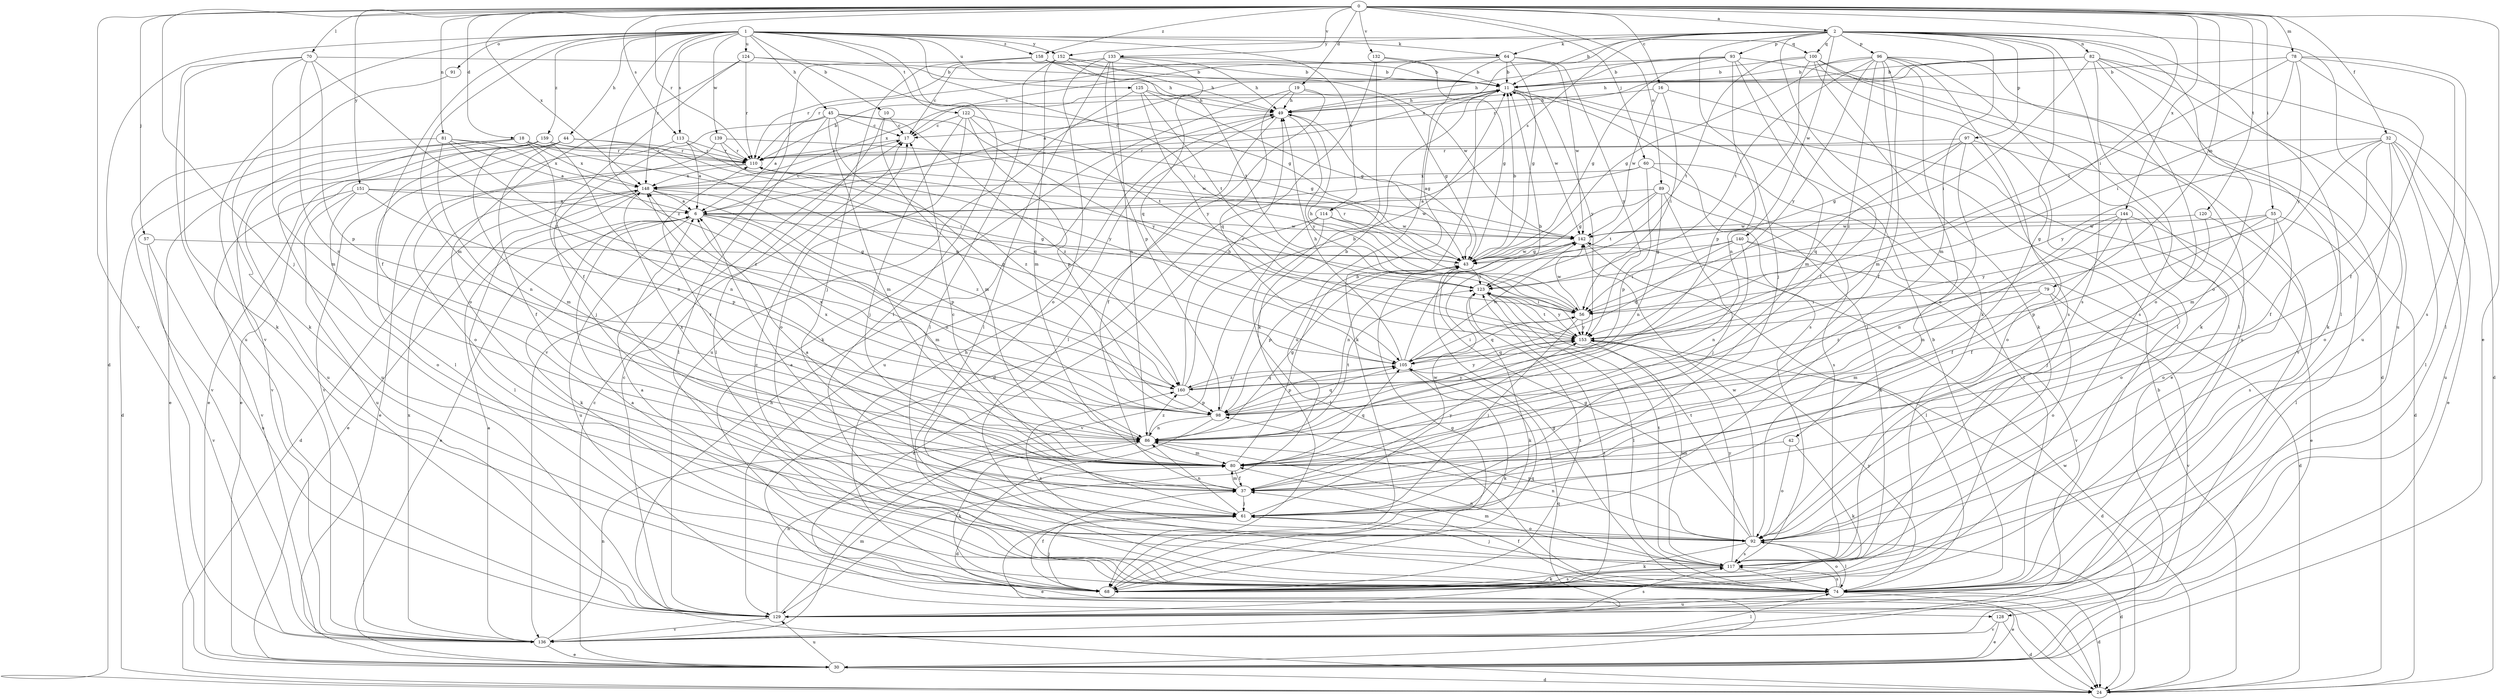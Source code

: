 strict digraph  {
0;
1;
2;
6;
10;
11;
16;
17;
18;
19;
24;
30;
32;
37;
42;
43;
44;
45;
49;
55;
56;
57;
60;
61;
64;
68;
70;
74;
78;
79;
80;
81;
82;
86;
89;
91;
92;
93;
96;
97;
98;
100;
105;
110;
113;
114;
117;
120;
122;
123;
124;
125;
128;
129;
132;
133;
136;
139;
140;
142;
144;
148;
151;
152;
153;
158;
159;
160;
0 -> 2  [label=a];
0 -> 16  [label=c];
0 -> 18  [label=d];
0 -> 19  [label=d];
0 -> 30  [label=e];
0 -> 32  [label=f];
0 -> 55  [label=i];
0 -> 56  [label=i];
0 -> 57  [label=j];
0 -> 60  [label=j];
0 -> 61  [label=j];
0 -> 70  [label=l];
0 -> 78  [label=m];
0 -> 79  [label=m];
0 -> 81  [label=n];
0 -> 89  [label=o];
0 -> 110  [label=r];
0 -> 113  [label=s];
0 -> 120  [label=t];
0 -> 132  [label=v];
0 -> 133  [label=v];
0 -> 136  [label=v];
0 -> 144  [label=x];
0 -> 148  [label=x];
0 -> 151  [label=y];
0 -> 158  [label=z];
1 -> 10  [label=b];
1 -> 24  [label=d];
1 -> 37  [label=f];
1 -> 44  [label=h];
1 -> 45  [label=h];
1 -> 56  [label=i];
1 -> 64  [label=k];
1 -> 74  [label=l];
1 -> 80  [label=m];
1 -> 91  [label=o];
1 -> 100  [label=q];
1 -> 113  [label=s];
1 -> 114  [label=s];
1 -> 122  [label=t];
1 -> 124  [label=u];
1 -> 125  [label=u];
1 -> 136  [label=v];
1 -> 139  [label=w];
1 -> 148  [label=x];
1 -> 152  [label=y];
1 -> 158  [label=z];
1 -> 159  [label=z];
1 -> 160  [label=z];
2 -> 11  [label=b];
2 -> 42  [label=g];
2 -> 61  [label=j];
2 -> 64  [label=k];
2 -> 68  [label=k];
2 -> 74  [label=l];
2 -> 80  [label=m];
2 -> 82  [label=n];
2 -> 92  [label=o];
2 -> 93  [label=p];
2 -> 96  [label=p];
2 -> 97  [label=p];
2 -> 100  [label=q];
2 -> 114  [label=s];
2 -> 117  [label=s];
2 -> 128  [label=u];
2 -> 140  [label=w];
2 -> 148  [label=x];
2 -> 152  [label=y];
6 -> 17  [label=c];
6 -> 30  [label=e];
6 -> 43  [label=g];
6 -> 68  [label=k];
6 -> 80  [label=m];
6 -> 86  [label=n];
6 -> 128  [label=u];
6 -> 142  [label=w];
10 -> 17  [label=c];
10 -> 74  [label=l];
10 -> 80  [label=m];
11 -> 49  [label=h];
11 -> 68  [label=k];
11 -> 117  [label=s];
11 -> 142  [label=w];
11 -> 148  [label=x];
11 -> 153  [label=y];
16 -> 30  [label=e];
16 -> 49  [label=h];
16 -> 56  [label=i];
16 -> 142  [label=w];
17 -> 110  [label=r];
18 -> 24  [label=d];
18 -> 56  [label=i];
18 -> 86  [label=n];
18 -> 110  [label=r];
18 -> 129  [label=u];
18 -> 136  [label=v];
18 -> 148  [label=x];
19 -> 43  [label=g];
19 -> 49  [label=h];
19 -> 68  [label=k];
19 -> 74  [label=l];
19 -> 105  [label=q];
24 -> 11  [label=b];
24 -> 49  [label=h];
24 -> 142  [label=w];
30 -> 17  [label=c];
30 -> 24  [label=d];
30 -> 129  [label=u];
32 -> 30  [label=e];
32 -> 37  [label=f];
32 -> 74  [label=l];
32 -> 80  [label=m];
32 -> 92  [label=o];
32 -> 110  [label=r];
32 -> 129  [label=u];
32 -> 153  [label=y];
37 -> 6  [label=a];
37 -> 17  [label=c];
37 -> 61  [label=j];
37 -> 80  [label=m];
37 -> 153  [label=y];
42 -> 68  [label=k];
42 -> 80  [label=m];
42 -> 92  [label=o];
43 -> 11  [label=b];
43 -> 98  [label=p];
43 -> 110  [label=r];
43 -> 123  [label=t];
43 -> 142  [label=w];
44 -> 30  [label=e];
44 -> 37  [label=f];
44 -> 74  [label=l];
44 -> 105  [label=q];
44 -> 110  [label=r];
44 -> 136  [label=v];
45 -> 6  [label=a];
45 -> 17  [label=c];
45 -> 61  [label=j];
45 -> 74  [label=l];
45 -> 80  [label=m];
45 -> 98  [label=p];
45 -> 153  [label=y];
45 -> 160  [label=z];
49 -> 17  [label=c];
49 -> 37  [label=f];
49 -> 43  [label=g];
49 -> 129  [label=u];
49 -> 153  [label=y];
55 -> 61  [label=j];
55 -> 74  [label=l];
55 -> 92  [label=o];
55 -> 98  [label=p];
55 -> 142  [label=w];
55 -> 153  [label=y];
56 -> 49  [label=h];
56 -> 61  [label=j];
56 -> 105  [label=q];
56 -> 110  [label=r];
56 -> 142  [label=w];
56 -> 153  [label=y];
57 -> 43  [label=g];
57 -> 129  [label=u];
57 -> 136  [label=v];
60 -> 6  [label=a];
60 -> 74  [label=l];
60 -> 98  [label=p];
60 -> 117  [label=s];
60 -> 148  [label=x];
61 -> 6  [label=a];
61 -> 30  [label=e];
61 -> 86  [label=n];
61 -> 92  [label=o];
61 -> 142  [label=w];
64 -> 6  [label=a];
64 -> 11  [label=b];
64 -> 43  [label=g];
64 -> 110  [label=r];
64 -> 129  [label=u];
64 -> 142  [label=w];
64 -> 153  [label=y];
68 -> 37  [label=f];
68 -> 43  [label=g];
68 -> 49  [label=h];
68 -> 61  [label=j];
68 -> 105  [label=q];
68 -> 117  [label=s];
68 -> 123  [label=t];
70 -> 11  [label=b];
70 -> 68  [label=k];
70 -> 80  [label=m];
70 -> 86  [label=n];
70 -> 98  [label=p];
70 -> 129  [label=u];
70 -> 160  [label=z];
74 -> 6  [label=a];
74 -> 11  [label=b];
74 -> 17  [label=c];
74 -> 24  [label=d];
74 -> 30  [label=e];
74 -> 37  [label=f];
74 -> 43  [label=g];
74 -> 92  [label=o];
74 -> 117  [label=s];
74 -> 129  [label=u];
74 -> 153  [label=y];
78 -> 11  [label=b];
78 -> 37  [label=f];
78 -> 56  [label=i];
78 -> 74  [label=l];
78 -> 117  [label=s];
78 -> 123  [label=t];
78 -> 153  [label=y];
79 -> 56  [label=i];
79 -> 80  [label=m];
79 -> 92  [label=o];
79 -> 136  [label=v];
79 -> 160  [label=z];
80 -> 11  [label=b];
80 -> 37  [label=f];
80 -> 105  [label=q];
80 -> 110  [label=r];
80 -> 148  [label=x];
81 -> 6  [label=a];
81 -> 86  [label=n];
81 -> 110  [label=r];
81 -> 136  [label=v];
81 -> 148  [label=x];
81 -> 160  [label=z];
82 -> 11  [label=b];
82 -> 24  [label=d];
82 -> 49  [label=h];
82 -> 56  [label=i];
82 -> 68  [label=k];
82 -> 92  [label=o];
82 -> 110  [label=r];
82 -> 117  [label=s];
82 -> 129  [label=u];
86 -> 43  [label=g];
86 -> 68  [label=k];
86 -> 80  [label=m];
86 -> 123  [label=t];
86 -> 148  [label=x];
86 -> 160  [label=z];
89 -> 6  [label=a];
89 -> 43  [label=g];
89 -> 61  [label=j];
89 -> 68  [label=k];
89 -> 86  [label=n];
89 -> 123  [label=t];
91 -> 68  [label=k];
92 -> 24  [label=d];
92 -> 43  [label=g];
92 -> 68  [label=k];
92 -> 74  [label=l];
92 -> 86  [label=n];
92 -> 98  [label=p];
92 -> 117  [label=s];
92 -> 123  [label=t];
92 -> 142  [label=w];
93 -> 11  [label=b];
93 -> 17  [label=c];
93 -> 37  [label=f];
93 -> 43  [label=g];
93 -> 49  [label=h];
93 -> 80  [label=m];
93 -> 86  [label=n];
93 -> 136  [label=v];
96 -> 11  [label=b];
96 -> 37  [label=f];
96 -> 43  [label=g];
96 -> 68  [label=k];
96 -> 74  [label=l];
96 -> 80  [label=m];
96 -> 92  [label=o];
96 -> 117  [label=s];
96 -> 123  [label=t];
96 -> 153  [label=y];
96 -> 160  [label=z];
97 -> 24  [label=d];
97 -> 43  [label=g];
97 -> 61  [label=j];
97 -> 92  [label=o];
97 -> 105  [label=q];
97 -> 110  [label=r];
98 -> 11  [label=b];
98 -> 24  [label=d];
98 -> 86  [label=n];
98 -> 105  [label=q];
98 -> 148  [label=x];
98 -> 153  [label=y];
100 -> 11  [label=b];
100 -> 24  [label=d];
100 -> 68  [label=k];
100 -> 74  [label=l];
100 -> 98  [label=p];
100 -> 123  [label=t];
100 -> 129  [label=u];
105 -> 11  [label=b];
105 -> 49  [label=h];
105 -> 56  [label=i];
105 -> 68  [label=k];
105 -> 98  [label=p];
105 -> 142  [label=w];
105 -> 160  [label=z];
110 -> 11  [label=b];
110 -> 30  [label=e];
110 -> 148  [label=x];
113 -> 6  [label=a];
113 -> 30  [label=e];
113 -> 110  [label=r];
113 -> 153  [label=y];
114 -> 24  [label=d];
114 -> 56  [label=i];
114 -> 74  [label=l];
114 -> 136  [label=v];
114 -> 142  [label=w];
117 -> 6  [label=a];
117 -> 61  [label=j];
117 -> 68  [label=k];
117 -> 74  [label=l];
117 -> 80  [label=m];
117 -> 86  [label=n];
117 -> 123  [label=t];
117 -> 153  [label=y];
117 -> 160  [label=z];
120 -> 37  [label=f];
120 -> 117  [label=s];
120 -> 142  [label=w];
122 -> 17  [label=c];
122 -> 43  [label=g];
122 -> 61  [label=j];
122 -> 92  [label=o];
122 -> 98  [label=p];
122 -> 123  [label=t];
123 -> 56  [label=i];
123 -> 68  [label=k];
123 -> 74  [label=l];
123 -> 153  [label=y];
124 -> 11  [label=b];
124 -> 37  [label=f];
124 -> 43  [label=g];
124 -> 92  [label=o];
124 -> 110  [label=r];
125 -> 43  [label=g];
125 -> 49  [label=h];
125 -> 123  [label=t];
125 -> 129  [label=u];
125 -> 153  [label=y];
128 -> 24  [label=d];
128 -> 30  [label=e];
128 -> 136  [label=v];
129 -> 17  [label=c];
129 -> 80  [label=m];
129 -> 86  [label=n];
129 -> 117  [label=s];
129 -> 123  [label=t];
129 -> 136  [label=v];
132 -> 11  [label=b];
132 -> 24  [label=d];
132 -> 43  [label=g];
132 -> 68  [label=k];
133 -> 11  [label=b];
133 -> 17  [label=c];
133 -> 49  [label=h];
133 -> 74  [label=l];
133 -> 86  [label=n];
133 -> 92  [label=o];
133 -> 98  [label=p];
133 -> 105  [label=q];
136 -> 6  [label=a];
136 -> 30  [label=e];
136 -> 74  [label=l];
136 -> 86  [label=n];
136 -> 105  [label=q];
136 -> 148  [label=x];
139 -> 92  [label=o];
139 -> 110  [label=r];
139 -> 142  [label=w];
139 -> 160  [label=z];
140 -> 24  [label=d];
140 -> 43  [label=g];
140 -> 56  [label=i];
140 -> 86  [label=n];
140 -> 105  [label=q];
140 -> 136  [label=v];
142 -> 43  [label=g];
142 -> 74  [label=l];
142 -> 86  [label=n];
144 -> 30  [label=e];
144 -> 37  [label=f];
144 -> 80  [label=m];
144 -> 86  [label=n];
144 -> 92  [label=o];
144 -> 142  [label=w];
148 -> 6  [label=a];
148 -> 24  [label=d];
148 -> 30  [label=e];
148 -> 74  [label=l];
148 -> 98  [label=p];
148 -> 160  [label=z];
151 -> 6  [label=a];
151 -> 92  [label=o];
151 -> 98  [label=p];
151 -> 129  [label=u];
151 -> 136  [label=v];
151 -> 142  [label=w];
152 -> 11  [label=b];
152 -> 49  [label=h];
152 -> 74  [label=l];
152 -> 80  [label=m];
152 -> 110  [label=r];
152 -> 123  [label=t];
153 -> 24  [label=d];
153 -> 105  [label=q];
153 -> 117  [label=s];
153 -> 123  [label=t];
158 -> 11  [label=b];
158 -> 49  [label=h];
158 -> 61  [label=j];
158 -> 136  [label=v];
158 -> 142  [label=w];
159 -> 30  [label=e];
159 -> 80  [label=m];
159 -> 86  [label=n];
159 -> 105  [label=q];
159 -> 110  [label=r];
159 -> 129  [label=u];
160 -> 11  [label=b];
160 -> 49  [label=h];
160 -> 98  [label=p];
160 -> 105  [label=q];
160 -> 153  [label=y];
}
